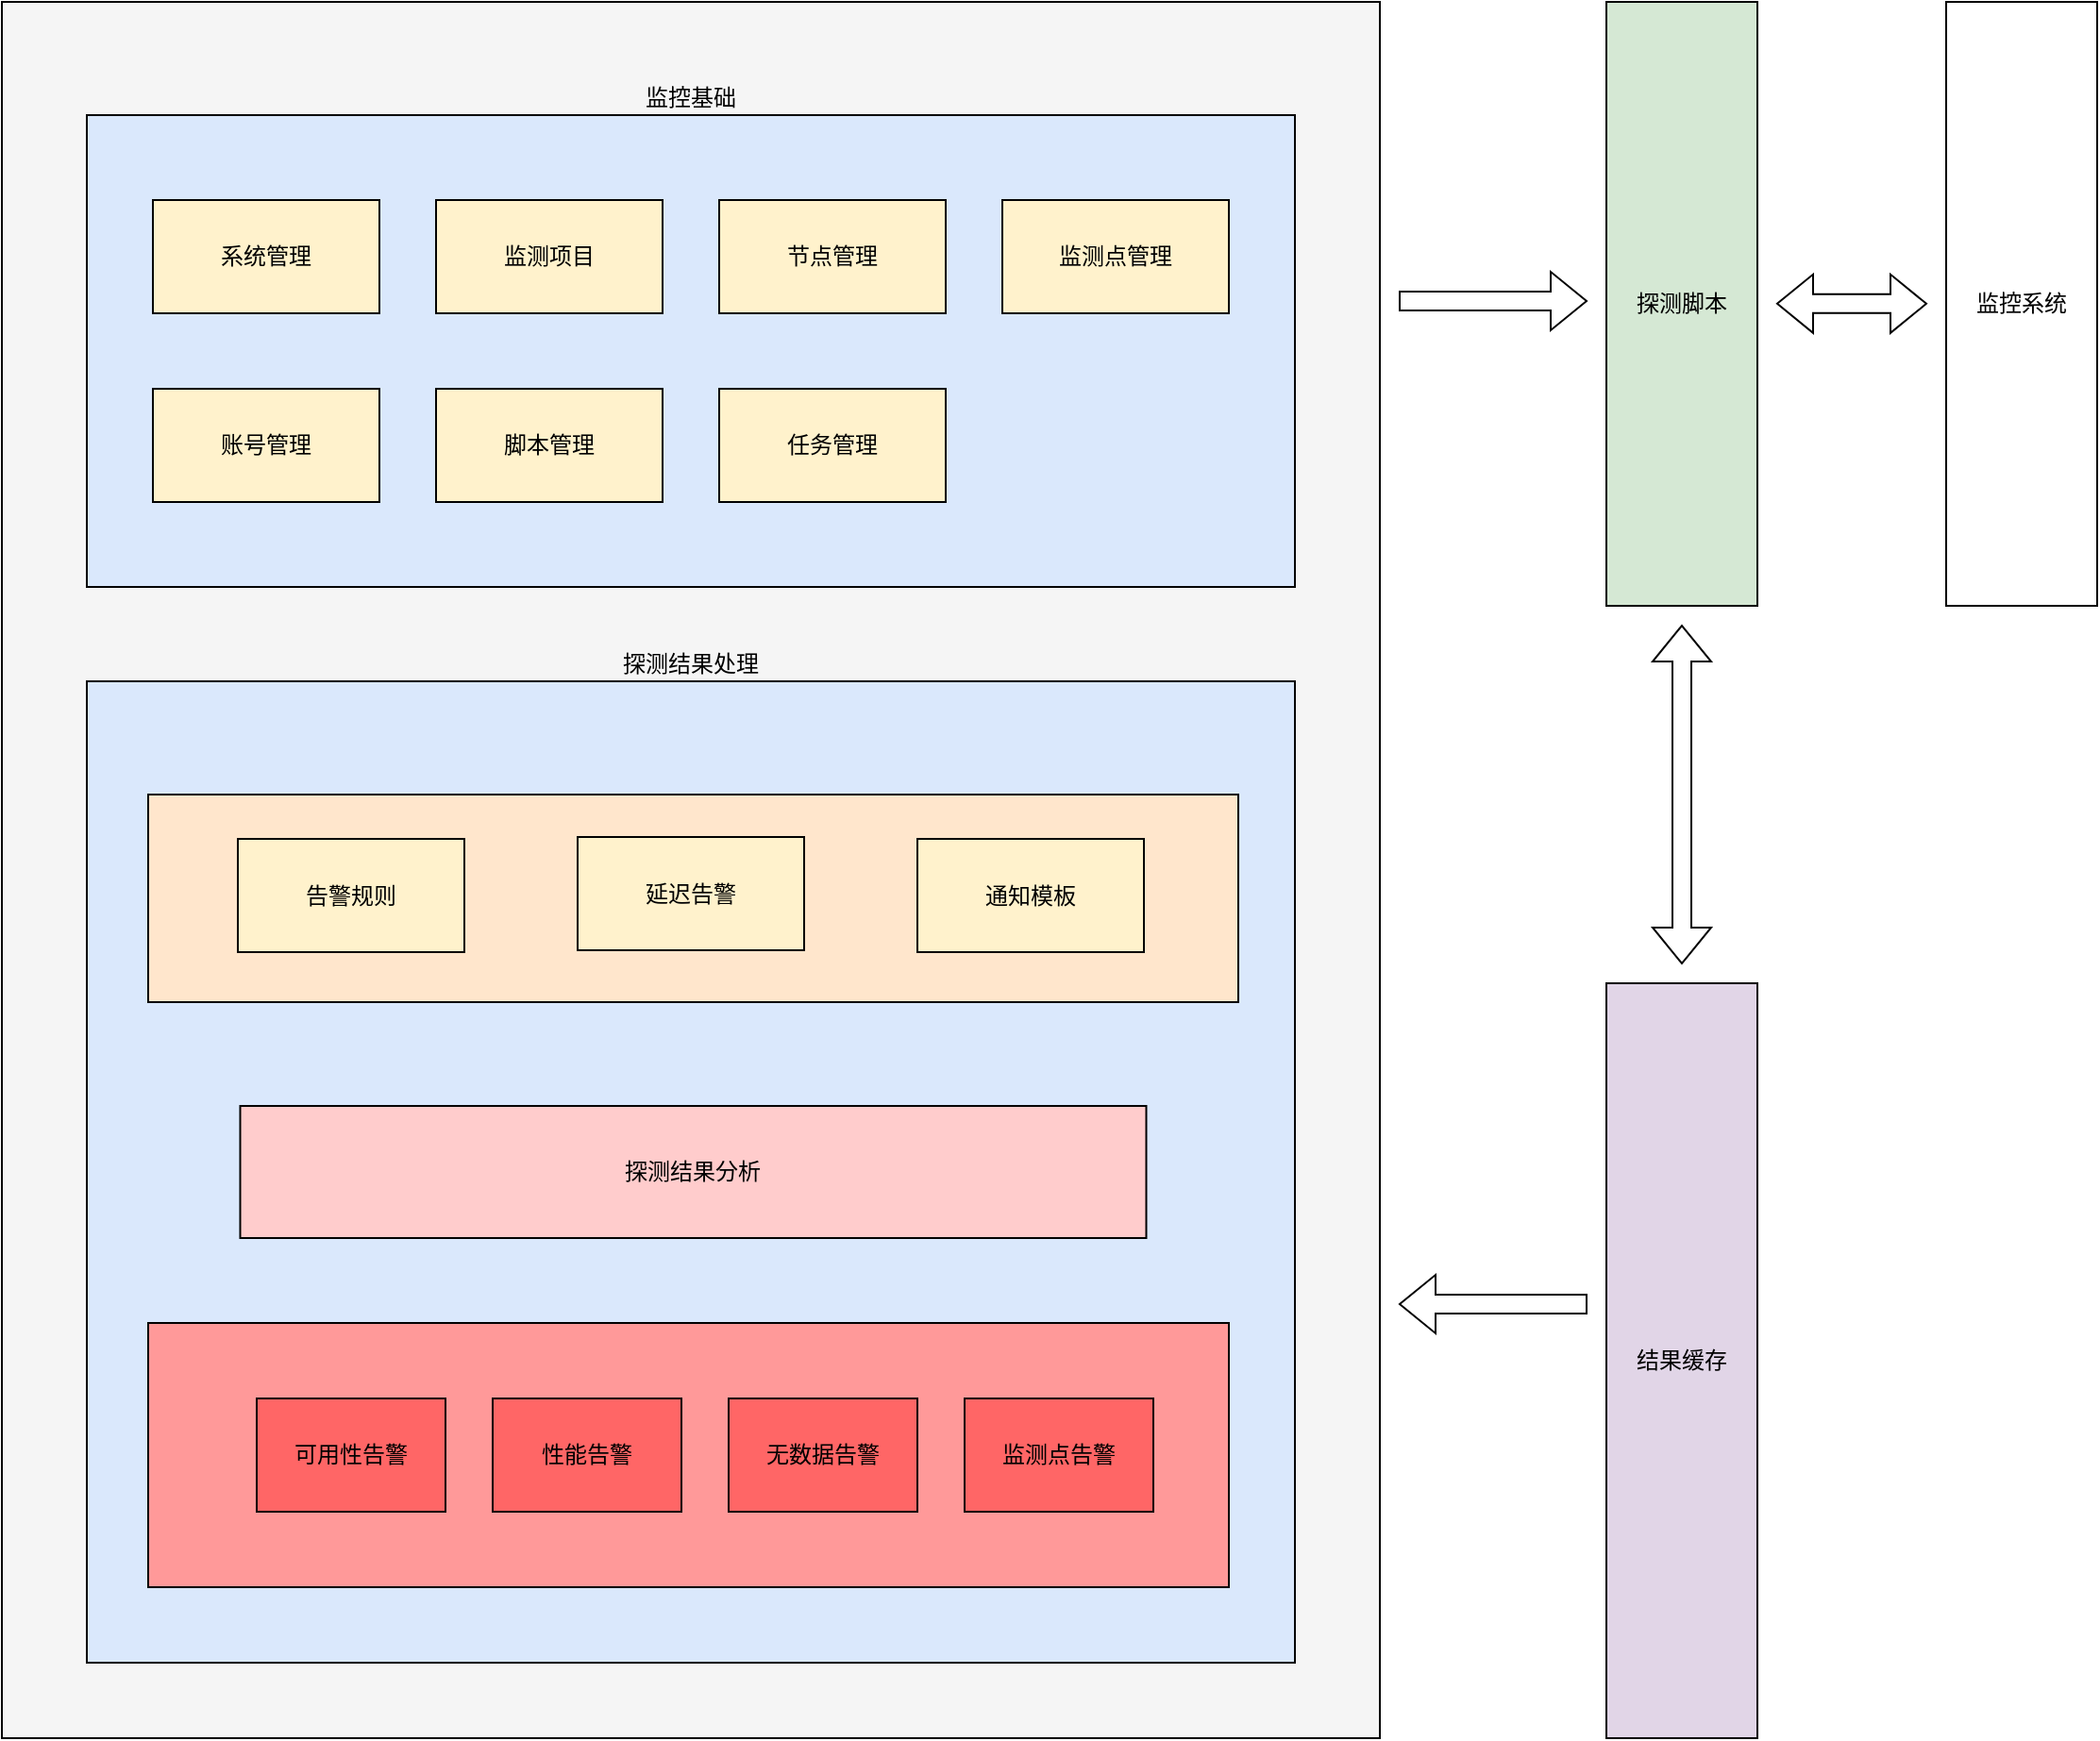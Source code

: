 <mxfile version="20.3.5" type="github"><diagram id="CLlpGeFnFL8kjqQw2Vok" name="第 1 页"><mxGraphModel dx="3437" dy="1857" grid="1" gridSize="10" guides="1" tooltips="1" connect="1" arrows="1" fold="1" page="1" pageScale="1" pageWidth="1200" pageHeight="1920" math="1" shadow="0"><root><mxCell id="0"/><mxCell id="1" parent="0"/><mxCell id="7jWyQDqnkfpRzzNHgWtg-4" value="" style="whiteSpace=wrap;html=1;verticalAlign=bottom;align=right;labelPosition=left;verticalLabelPosition=top;fillColor=#f5f5f5;strokeColor=#000000;fontColor=#333333;fontSize=21;labelBorderColor=default;" vertex="1" parent="1"><mxGeometry x="45" y="550" width="730" height="920" as="geometry"/></mxCell><mxCell id="7jWyQDqnkfpRzzNHgWtg-5" value="探测脚本" style="whiteSpace=wrap;html=1;fillColor=#d5e8d4;strokeColor=#000000;" vertex="1" parent="1"><mxGeometry x="895" y="550" width="80" height="320" as="geometry"/></mxCell><mxCell id="7jWyQDqnkfpRzzNHgWtg-8" value="监控系统" style="whiteSpace=wrap;html=1;" vertex="1" parent="1"><mxGeometry x="1075" y="550" width="80" height="320" as="geometry"/></mxCell><mxCell id="7jWyQDqnkfpRzzNHgWtg-10" value="探测结果处理" style="whiteSpace=wrap;html=1;verticalAlign=bottom;horizontal=1;labelPosition=center;verticalLabelPosition=top;align=center;fillColor=#dae8fc;strokeColor=#000000;" vertex="1" parent="1"><mxGeometry x="90" y="910" width="640" height="520" as="geometry"/></mxCell><mxCell id="7jWyQDqnkfpRzzNHgWtg-14" value="监控基础" style="rounded=0;whiteSpace=wrap;html=1;verticalAlign=bottom;labelPosition=center;verticalLabelPosition=top;align=center;fillColor=#dae8fc;strokeColor=#000000;" vertex="1" parent="1"><mxGeometry x="90" y="610" width="640" height="250" as="geometry"/></mxCell><mxCell id="7jWyQDqnkfpRzzNHgWtg-17" value="系统管理" style="rounded=0;whiteSpace=wrap;html=1;fillColor=#fff2cc;strokeColor=#d6b656;" vertex="1" parent="1"><mxGeometry x="125" y="655" width="120" height="60" as="geometry"/></mxCell><mxCell id="7jWyQDqnkfpRzzNHgWtg-21" value="账号管理" style="rounded=0;whiteSpace=wrap;html=1;fillColor=#fff2cc;strokeColor=#000000;" vertex="1" parent="1"><mxGeometry x="125" y="755" width="120" height="60" as="geometry"/></mxCell><mxCell id="7jWyQDqnkfpRzzNHgWtg-43" value="验证规则" style="rounded=0;whiteSpace=wrap;html=1;fillColor=#ffe6cc;strokeColor=#000000;" vertex="1" parent="1"><mxGeometry x="122.5" y="970" width="577.5" height="110" as="geometry"/></mxCell><mxCell id="7jWyQDqnkfpRzzNHgWtg-26" value="告警规则" style="rounded=0;whiteSpace=wrap;html=1;fillColor=#fff2cc;strokeColor=#000000;" vertex="1" parent="1"><mxGeometry x="170" y="993.5" width="120" height="60" as="geometry"/></mxCell><mxCell id="7jWyQDqnkfpRzzNHgWtg-27" value="延迟告警" style="rounded=0;whiteSpace=wrap;html=1;fillColor=#fff2cc;strokeColor=#000000;" vertex="1" parent="1"><mxGeometry x="350" y="992.5" width="120" height="60" as="geometry"/></mxCell><mxCell id="7jWyQDqnkfpRzzNHgWtg-28" value="通知模板" style="rounded=0;whiteSpace=wrap;html=1;fillColor=#fff2cc;strokeColor=#000000;" vertex="1" parent="1"><mxGeometry x="530" y="993.5" width="120" height="60" as="geometry"/></mxCell><mxCell id="7jWyQDqnkfpRzzNHgWtg-30" value="探测结果分析" style="rounded=0;whiteSpace=wrap;html=1;fillColor=#FFCCCC;" vertex="1" parent="1"><mxGeometry x="171.25" y="1135" width="480" height="70" as="geometry"/></mxCell><mxCell id="7jWyQDqnkfpRzzNHgWtg-31" value="" style="shape=flexArrow;endArrow=classic;html=1;rounded=0;labelBackgroundColor=#FFFFFF;" edge="1" parent="1"><mxGeometry width="50" height="50" relative="1" as="geometry"><mxPoint x="785" y="708.5" as="sourcePoint"/><mxPoint x="885" y="708.5" as="targetPoint"/></mxGeometry></mxCell><mxCell id="7jWyQDqnkfpRzzNHgWtg-33" value="结果缓存" style="rounded=0;whiteSpace=wrap;html=1;fillColor=#e1d5e7;strokeColor=#000000;" vertex="1" parent="1"><mxGeometry x="895" y="1070" width="80" height="400" as="geometry"/></mxCell><mxCell id="7jWyQDqnkfpRzzNHgWtg-49" value="" style="rounded=0;whiteSpace=wrap;html=1;fillColor=#FF9999;" vertex="1" parent="1"><mxGeometry x="122.5" y="1250" width="572.5" height="140" as="geometry"/></mxCell><mxCell id="7jWyQDqnkfpRzzNHgWtg-50" value="可用性告警" style="rounded=0;whiteSpace=wrap;html=1;fillColor=#FF6666;" vertex="1" parent="1"><mxGeometry x="180" y="1290" width="100" height="60" as="geometry"/></mxCell><mxCell id="7jWyQDqnkfpRzzNHgWtg-51" value="性能告警" style="rounded=0;whiteSpace=wrap;html=1;fillColor=#FF6666;" vertex="1" parent="1"><mxGeometry x="305" y="1290" width="100" height="60" as="geometry"/></mxCell><mxCell id="7jWyQDqnkfpRzzNHgWtg-53" value="监测点告警" style="rounded=0;whiteSpace=wrap;html=1;" vertex="1" parent="1"><mxGeometry x="555" y="1290" width="100" height="60" as="geometry"/></mxCell><mxCell id="7jWyQDqnkfpRzzNHgWtg-55" value="" style="shape=flexArrow;endArrow=classic;startArrow=classic;html=1;rounded=0;fontSize=21;" edge="1" parent="1"><mxGeometry width="100" height="100" relative="1" as="geometry"><mxPoint x="935" y="1060" as="sourcePoint"/><mxPoint x="935" y="880" as="targetPoint"/></mxGeometry></mxCell><mxCell id="7jWyQDqnkfpRzzNHgWtg-57" value="" style="shape=flexArrow;endArrow=classic;html=1;rounded=0;fontSize=21;" edge="1" parent="1"><mxGeometry width="50" height="50" relative="1" as="geometry"><mxPoint x="885" y="1240" as="sourcePoint"/><mxPoint x="785" y="1240" as="targetPoint"/></mxGeometry></mxCell><mxCell id="7jWyQDqnkfpRzzNHgWtg-58" value="" style="shape=flexArrow;endArrow=classic;startArrow=classic;html=1;rounded=0;labelBackgroundColor=#FFFFFF;fontSize=21;" edge="1" parent="1"><mxGeometry width="100" height="100" relative="1" as="geometry"><mxPoint x="985" y="709.92" as="sourcePoint"/><mxPoint x="1065" y="709.92" as="targetPoint"/></mxGeometry></mxCell><mxCell id="7jWyQDqnkfpRzzNHgWtg-62" value="任务管理" style="rounded=0;whiteSpace=wrap;html=1;fillColor=#fff2cc;strokeColor=#000000;" vertex="1" parent="1"><mxGeometry x="425" y="755" width="120" height="60" as="geometry"/></mxCell><mxCell id="7jWyQDqnkfpRzzNHgWtg-63" value="监测点管理" style="rounded=0;whiteSpace=wrap;html=1;fillColor=#fff2cc;strokeColor=#000000;" vertex="1" parent="1"><mxGeometry x="575" y="655" width="120" height="60" as="geometry"/></mxCell><mxCell id="7jWyQDqnkfpRzzNHgWtg-64" value="节点管理" style="rounded=0;whiteSpace=wrap;html=1;fillColor=#fff2cc;strokeColor=#d6b656;" vertex="1" parent="1"><mxGeometry x="425" y="655" width="120" height="60" as="geometry"/></mxCell><mxCell id="7jWyQDqnkfpRzzNHgWtg-65" value="脚本管理" style="rounded=0;whiteSpace=wrap;html=1;fillColor=#fff2cc;strokeColor=#000000;" vertex="1" parent="1"><mxGeometry x="275" y="755" width="120" height="60" as="geometry"/></mxCell><mxCell id="7jWyQDqnkfpRzzNHgWtg-66" value="监测项目" style="rounded=0;whiteSpace=wrap;html=1;fillColor=#fff2cc;strokeColor=#d6b656;" vertex="1" parent="1"><mxGeometry x="275" y="655" width="120" height="60" as="geometry"/></mxCell><mxCell id="7jWyQDqnkfpRzzNHgWtg-70" value="监测点告警" style="rounded=0;whiteSpace=wrap;html=1;fillColor=#FF6666;" vertex="1" parent="1"><mxGeometry x="555" y="1290" width="100" height="60" as="geometry"/></mxCell><mxCell id="7jWyQDqnkfpRzzNHgWtg-71" value="无数据告警" style="rounded=0;whiteSpace=wrap;html=1;fillColor=#FF6666;" vertex="1" parent="1"><mxGeometry x="430" y="1290" width="100" height="60" as="geometry"/></mxCell><mxCell id="7jWyQDqnkfpRzzNHgWtg-72" value="系统管理" style="rounded=0;whiteSpace=wrap;html=1;fillColor=#fff2cc;strokeColor=#000000;" vertex="1" parent="1"><mxGeometry x="125" y="655" width="120" height="60" as="geometry"/></mxCell><mxCell id="7jWyQDqnkfpRzzNHgWtg-73" value="监测项目" style="rounded=0;whiteSpace=wrap;html=1;fillColor=#fff2cc;strokeColor=#000000;" vertex="1" parent="1"><mxGeometry x="275" y="655" width="120" height="60" as="geometry"/></mxCell><mxCell id="7jWyQDqnkfpRzzNHgWtg-74" value="节点管理" style="rounded=0;whiteSpace=wrap;html=1;fillColor=#fff2cc;strokeColor=#000000;" vertex="1" parent="1"><mxGeometry x="425" y="655" width="120" height="60" as="geometry"/></mxCell></root></mxGraphModel></diagram></mxfile>